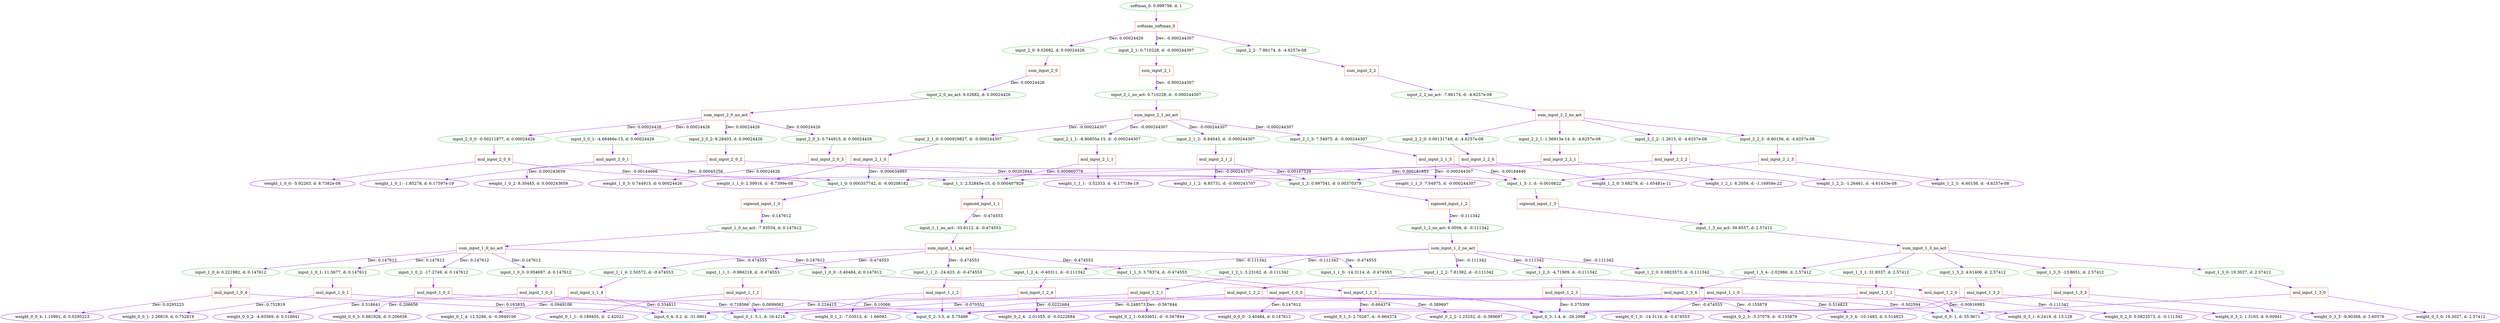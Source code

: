 digraph G {
0 [label="softmax_0: 0.999756, d: 1", shape=oval, color=limegreen];
1 [label="softmax_softmax_0", shape=box, color=tomato];
2 [label="input_2_0: 9.02682, d: 0.00024426", shape=oval, color=limegreen];
3 [label="sum_input_2_0", shape=box, color=tomato];
4 [label="input_2_0_no_act: 9.02682, d: 0.00024426", shape=oval, color=limegreen];
5 [label="sum_input_2_0_no_act", shape=box, color=tomato];
6 [label="input_2_0_0: -0.00211877, d: 0.00024426", shape=oval, color=limegreen];
7 [label="mul_input_2_0_0", shape=box, color=tomato];
8 [label="weight_1_0_0: -5.92263, d: 8.7382e-08", shape=oval, color=darkviolet];
9 [label="input_1_0: 0.000357742, d: -0.00208182", shape=oval, color=limegreen];
10 [label="sigmoid_input_1_0", shape=box, color=tomato];
11 [label="input_1_0_no_act: -7.93534, d: 0.147612", shape=oval, color=limegreen];
12 [label="sum_input_1_0_no_act", shape=box, color=tomato];
13 [label="input_1_0_0: -3.40484, d: 0.147612", shape=oval, color=limegreen];
14 [label="mul_input_1_0_0", shape=box, color=tomato];
15 [label="weight_0_0_0: -3.40484, d: 0.147612", shape=oval, color=darkviolet];
16 [label="input_0_0: 1, d: 55.9671", shape=oval, color=dodgerblue];
17 [label="input_1_0_1: 11.5677, d: 0.147612", shape=oval, color=limegreen];
18 [label="mul_input_1_0_1", shape=box, color=tomato];
19 [label="weight_0_0_1: 2.26819, d: 0.752819", shape=oval, color=darkviolet];
20 [label="input_0_1: 5.1, d: 16.4216", shape=oval, color=dodgerblue];
21 [label="input_1_0_2: -17.2749, d: 0.147612", shape=oval, color=limegreen];
22 [label="mul_input_1_0_2", shape=box, color=tomato];
23 [label="weight_0_0_2: -4.93569, d: 0.516641", shape=oval, color=darkviolet];
24 [label="input_0_2: 3.5, d: 5.75486", shape=oval, color=dodgerblue];
25 [label="input_1_0_3: 0.954697, d: 0.147612", shape=oval, color=limegreen];
26 [label="mul_input_1_0_3", shape=box, color=tomato];
27 [label="weight_0_0_3: 0.681926, d: 0.206656", shape=oval, color=darkviolet];
28 [label="input_0_3: 1.4, d: -26.2998", shape=oval, color=dodgerblue];
29 [label="input_1_0_4: 0.221982, d: 0.147612", shape=oval, color=limegreen];
30 [label="mul_input_1_0_4", shape=box, color=tomato];
31 [label="weight_0_0_4: 1.10991, d: 0.0295223", shape=oval, color=darkviolet];
32 [label="input_0_4: 0.2, d: -31.6801", shape=oval, color=dodgerblue];
33 [label="input_2_0_1: -4.68466e-15, d: 0.00024426", shape=oval, color=limegreen];
34 [label="mul_input_2_0_1", shape=box, color=tomato];
35 [label="weight_1_0_1: -1.85278, d: 6.17597e-19", shape=oval, color=darkviolet];
36 [label="input_1_1: 2.52845e-15, d: 0.000407929", shape=oval, color=limegreen];
37 [label="sigmoid_input_1_1", shape=box, color=tomato];
38 [label="input_1_1_no_act: -33.6112, d: -0.474553", shape=oval, color=limegreen];
39 [label="sum_input_1_1_no_act", shape=box, color=tomato];
40 [label="input_1_1_0: -14.3114, d: -0.474553", shape=oval, color=limegreen];
41 [label="mul_input_1_1_0", shape=box, color=tomato];
42 [label="weight_0_1_0: -14.3114, d: -0.474553", shape=oval, color=darkviolet];
43 [label="input_1_1_1: -0.966218, d: -0.474553", shape=oval, color=limegreen];
44 [label="mul_input_1_1_1", shape=box, color=tomato];
45 [label="weight_0_1_1: -0.189455, d: -2.42022", shape=oval, color=darkviolet];
46 [label="input_1_1_2: -24.623, d: -0.474553", shape=oval, color=limegreen];
47 [label="mul_input_1_1_2", shape=box, color=tomato];
48 [label="weight_0_1_2: -7.03513, d: -1.66093", shape=oval, color=darkviolet];
49 [label="input_1_1_3: 3.78374, d: -0.474553", shape=oval, color=limegreen];
50 [label="mul_input_1_1_3", shape=box, color=tomato];
51 [label="weight_0_1_3: 2.70267, d: -0.664374", shape=oval, color=darkviolet];
52 [label="input_1_1_4: 2.50572, d: -0.474553", shape=oval, color=limegreen];
53 [label="mul_input_1_1_4", shape=box, color=tomato];
54 [label="weight_0_1_4: 12.5286, d: -0.0949106", shape=oval, color=darkviolet];
55 [label="input_2_0_2: 8.28403, d: 0.00024426", shape=oval, color=limegreen];
56 [label="mul_input_2_0_2", shape=box, color=tomato];
57 [label="weight_1_0_2: 8.30445, d: 0.000243659", shape=oval, color=darkviolet];
58 [label="input_1_2: 0.997541, d: 0.00370379", shape=oval, color=limegreen];
59 [label="sigmoid_input_1_2", shape=box, color=tomato];
60 [label="input_1_2_no_act: 6.0056, d: -0.111342", shape=oval, color=limegreen];
61 [label="sum_input_1_2_no_act", shape=box, color=tomato];
62 [label="input_1_2_0: 0.0823573, d: -0.111342", shape=oval, color=limegreen];
63 [label="mul_input_1_2_0", shape=box, color=tomato];
64 [label="weight_0_2_0: 0.0823573, d: -0.111342", shape=oval, color=darkviolet];
65 [label="input_1_2_1: 3.23162, d: -0.111342", shape=oval, color=limegreen];
66 [label="mul_input_1_2_1", shape=box, color=tomato];
67 [label="weight_0_2_1: 0.633651, d: -0.567844", shape=oval, color=darkviolet];
68 [label="input_1_2_2: 7.81382, d: -0.111342", shape=oval, color=limegreen];
69 [label="mul_input_1_2_2", shape=box, color=tomato];
70 [label="weight_0_2_2: 2.23252, d: -0.389697", shape=oval, color=darkviolet];
71 [label="input_1_2_3: -4.71909, d: -0.111342", shape=oval, color=limegreen];
72 [label="mul_input_1_2_3", shape=box, color=tomato];
73 [label="weight_0_2_3: -3.37078, d: -0.155879", shape=oval, color=darkviolet];
74 [label="input_1_2_4: -0.40311, d: -0.111342", shape=oval, color=limegreen];
75 [label="mul_input_1_2_4", shape=box, color=tomato];
76 [label="weight_0_2_4: -2.01555, d: -0.0222684", shape=oval, color=darkviolet];
77 [label="input_2_0_3: 0.744915, d: 0.00024426", shape=oval, color=limegreen];
78 [label="mul_input_2_0_3", shape=box, color=tomato];
79 [label="weight_1_0_3: 0.744915, d: 0.00024426", shape=oval, color=darkviolet];
80 [label="input_1_3: 1, d: -0.0016622", shape=oval, color=limegreen];
81 [label="sigmoid_input_1_3", shape=box, color=tomato];
82 [label="input_1_3_no_act: 39.8557, d: 2.57412", shape=oval, color=limegreen];
83 [label="sum_input_1_3_no_act", shape=box, color=tomato];
84 [label="input_1_3_0: 19.3027, d: 2.57412", shape=oval, color=limegreen];
85 [label="mul_input_1_3_0", shape=box, color=tomato];
86 [label="weight_0_3_0: 19.3027, d: 2.57412", shape=oval, color=darkviolet];
87 [label="input_1_3_1: 31.8337, d: 2.57412", shape=oval, color=limegreen];
88 [label="mul_input_1_3_1", shape=box, color=tomato];
89 [label="weight_0_3_1: 6.2419, d: 13.128", shape=oval, color=darkviolet];
90 [label="input_1_3_2: 4.61406, d: 2.57412", shape=oval, color=limegreen];
91 [label="mul_input_1_3_2", shape=box, color=tomato];
92 [label="weight_0_3_2: 1.3183, d: 9.00941", shape=oval, color=darkviolet];
93 [label="input_1_3_3: -13.8651, d: 2.57412", shape=oval, color=limegreen];
94 [label="mul_input_1_3_3", shape=box, color=tomato];
95 [label="weight_0_3_3: -9.90368, d: 3.60376", shape=oval, color=darkviolet];
96 [label="input_1_3_4: -2.02966, d: 2.57412", shape=oval, color=limegreen];
97 [label="mul_input_1_3_4", shape=box, color=tomato];
98 [label="weight_0_3_4: -10.1483, d: 0.514823", shape=oval, color=darkviolet];
99 [label="input_2_1: 0.710228, d: -0.000244307", shape=oval, color=limegreen];
100 [label="sum_input_2_1", shape=box, color=tomato];
101 [label="input_2_1_no_act: 0.710228, d: -0.000244307", shape=oval, color=limegreen];
102 [label="sum_input_2_1_no_act", shape=box, color=tomato];
103 [label="input_2_1_0: 0.000929827, d: -0.000244307", shape=oval, color=limegreen];
104 [label="mul_input_2_1_0", shape=box, color=tomato];
105 [label="weight_1_1_0: 2.59916, d: -8.7399e-08", shape=oval, color=darkviolet];
106 [label="input_2_1_1: -8.90855e-15, d: -0.000244307", shape=oval, color=limegreen];
107 [label="mul_input_2_1_1", shape=box, color=tomato];
108 [label="weight_1_1_1: -3.52333, d: -6.17718e-19", shape=oval, color=darkviolet];
109 [label="input_2_1_2: -6.84045, d: -0.000244307", shape=oval, color=limegreen];
110 [label="mul_input_2_1_2", shape=box, color=tomato];
111 [label="weight_1_1_2: -6.85731, d: -0.000243707", shape=oval, color=darkviolet];
112 [label="input_2_1_3: 7.54975, d: -0.000244307", shape=oval, color=limegreen];
113 [label="mul_input_2_1_3", shape=box, color=tomato];
114 [label="weight_1_1_3: 7.54975, d: -0.000244307", shape=oval, color=darkviolet];
115 [label="input_2_2: -7.86174, d: -4.6257e-08", shape=oval, color=limegreen];
116 [label="sum_input_2_2", shape=box, color=tomato];
117 [label="input_2_2_no_act: -7.86174, d: -4.6257e-08", shape=oval, color=limegreen];
118 [label="sum_input_2_2_no_act", shape=box, color=tomato];
119 [label="input_2_2_0: 0.00131749, d: -4.6257e-08", shape=oval, color=limegreen];
120 [label="mul_input_2_2_0", shape=box, color=tomato];
121 [label="weight_1_2_0: 3.68278, d: -1.65481e-11", shape=oval, color=darkviolet];
122 [label="input_2_2_1: 1.56913e-14, d: -4.6257e-08", shape=oval, color=limegreen];
123 [label="mul_input_2_2_1", shape=box, color=tomato];
124 [label="weight_1_2_1: 6.2059, d: -1.16958e-22", shape=oval, color=darkviolet];
125 [label="input_2_2_2: -1.2615, d: -4.6257e-08", shape=oval, color=limegreen];
126 [label="mul_input_2_2_2", shape=box, color=tomato];
127 [label="weight_1_2_2: -1.26461, d: -4.61433e-08", shape=oval, color=darkviolet];
128 [label="input_2_2_3: -6.60156, d: -4.6257e-08", shape=oval, color=limegreen];
129 [label="mul_input_2_2_3", shape=box, color=tomato];
130 [label="weight_1_2_3: -6.60156, d: -4.6257e-08", shape=oval, color=darkviolet];
0->1  [color=purple]
 [label=""];
1->2  [color=purple]
 [label="Dev: 0.00024426"];
2->3  [color=purple]
 [label=""];
3->4  [color=purple]
 [label="Dev: 0.00024426"];
4->5  [color=purple]
 [label=""];
5->6  [color=purple]
 [label="Dev: 0.00024426"];
6->7  [color=purple]
 [label=""];
7->8  [color=purple]
 [label=""];
7->9  [color=purple]
 [label="Dev: -0.00144666"];
9->10  [color=purple]
 [label=""];
10->11  [color=purple]
 [label="Dev: 0.147612"];
11->12  [color=purple]
 [label=""];
12->13  [color=purple]
 [label="Dev: 0.147612"];
13->14  [color=purple]
 [label=""];
14->15  [color=purple]
 [label="Dev: 0.147612"];
14->16  [color=purple]
 [label="Dev: -0.502594"];
12->17  [color=purple]
 [label="Dev: 0.147612"];
17->18  [color=purple]
 [label=""];
18->19  [color=purple]
 [label="Dev: 0.752819"];
18->20  [color=purple]
 [label="Dev: 0.334811"];
12->21  [color=purple]
 [label="Dev: 0.147612"];
21->22  [color=purple]
 [label=""];
22->23  [color=purple]
 [label="Dev: 0.516641"];
22->24  [color=purple]
 [label="Dev: -0.728566"];
12->25  [color=purple]
 [label="Dev: 0.147612"];
25->26  [color=purple]
 [label=""];
26->27  [color=purple]
 [label="Dev: 0.206656"];
26->28  [color=purple]
 [label="Dev: 0.10066"];
12->29  [color=purple]
 [label="Dev: 0.147612"];
29->30  [color=purple]
 [label=""];
30->31  [color=purple]
 [label="Dev: 0.0295223"];
30->32  [color=purple]
 [label="Dev: 0.163835"];
5->33  [color=purple]
 [label="Dev: 0.00024426"];
33->34  [color=purple]
 [label=""];
34->35  [color=purple]
 [label=""];
34->36  [color=purple]
 [label="Dev: -0.00045256"];
36->37  [color=purple]
 [label=""];
37->38  [color=purple]
 [label="Dev: -0.474553"];
38->39  [color=purple]
 [label=""];
39->40  [color=purple]
 [label="Dev: -0.474553"];
40->41  [color=purple]
 [label=""];
41->42  [color=purple]
 [label="Dev: -0.474553"];
41->16  [color=purple]
 [label=""];
39->43  [color=purple]
 [label="Dev: -0.474553"];
43->44  [color=purple]
 [label=""];
44->45  [color=purple]
 [label=""];
44->20  [color=purple]
 [label="Dev: 0.0899062"];
39->46  [color=purple]
 [label="Dev: -0.474553"];
46->47  [color=purple]
 [label=""];
47->48  [color=purple]
 [label=""];
47->24  [color=purple]
 [label=""];
39->49  [color=purple]
 [label="Dev: -0.474553"];
49->50  [color=purple]
 [label=""];
50->51  [color=purple]
 [label="Dev: -0.664374"];
50->28  [color=purple]
 [label=""];
39->52  [color=purple]
 [label="Dev: -0.474553"];
52->53  [color=purple]
 [label=""];
53->54  [color=purple]
 [label="Dev: -0.0949106"];
53->32  [color=purple]
 [label=""];
5->55  [color=purple]
 [label="Dev: 0.00024426"];
55->56  [color=purple]
 [label=""];
56->57  [color=purple]
 [label="Dev: 0.000243659"];
56->58  [color=purple]
 [label="Dev: 0.00202844"];
58->59  [color=purple]
 [label=""];
59->60  [color=purple]
 [label="Dev: -0.111342"];
60->61  [color=purple]
 [label=""];
61->62  [color=purple]
 [label="Dev: -0.111342"];
62->63  [color=purple]
 [label=""];
63->64  [color=purple]
 [label="Dev: -0.111342"];
63->16  [color=purple]
 [label="Dev: -0.00916983"];
61->65  [color=purple]
 [label="Dev: -0.111342"];
65->66  [color=purple]
 [label=""];
66->67  [color=purple]
 [label="Dev: -0.567844"];
66->20  [color=purple]
 [label="Dev: -0.070552"];
61->68  [color=purple]
 [label="Dev: -0.111342"];
68->69  [color=purple]
 [label=""];
69->70  [color=purple]
 [label="Dev: -0.389697"];
69->24  [color=purple]
 [label="Dev: -0.248573"];
61->71  [color=purple]
 [label="Dev: -0.111342"];
71->72  [color=purple]
 [label=""];
72->73  [color=purple]
 [label="Dev: -0.155879"];
72->28  [color=purple]
 [label="Dev: 0.375309"];
61->74  [color=purple]
 [label="Dev: -0.111342"];
74->75  [color=purple]
 [label=""];
75->76  [color=purple]
 [label="Dev: -0.0222684"];
75->32  [color=purple]
 [label="Dev: 0.224415"];
5->77  [color=purple]
 [label="Dev: 0.00024426"];
77->78  [color=purple]
 [label=""];
78->79  [color=purple]
 [label="Dev: 0.00024426"];
78->80  [color=purple]
 [label="Dev: 0.000181953"];
80->81  [color=purple]
 [label=""];
81->82  [color=purple]
 [label=""];
82->83  [color=purple]
 [label=""];
83->84  [color=purple]
 [label=""];
84->85  [color=purple]
 [label=""];
85->86  [color=purple]
 [label=""];
85->16  [color=purple]
 [label=""];
83->87  [color=purple]
 [label=""];
87->88  [color=purple]
 [label=""];
88->89  [color=purple]
 [label=""];
88->20  [color=purple]
 [label=""];
83->90  [color=purple]
 [label=""];
90->91  [color=purple]
 [label=""];
91->92  [color=purple]
 [label=""];
91->24  [color=purple]
 [label=""];
83->93  [color=purple]
 [label=""];
93->94  [color=purple]
 [label=""];
94->95  [color=purple]
 [label=""];
94->28  [color=purple]
 [label=""];
83->96  [color=purple]
 [label=""];
96->97  [color=purple]
 [label=""];
97->98  [color=purple]
 [label="Dev: 0.514823"];
97->32  [color=purple]
 [label=""];
1->99  [color=purple]
 [label="Dev: -0.000244307"];
99->100  [color=purple]
 [label=""];
100->101  [color=purple]
 [label="Dev: -0.000244307"];
101->102  [color=purple]
 [label=""];
102->103  [color=purple]
 [label="Dev: -0.000244307"];
103->104  [color=purple]
 [label=""];
104->105  [color=purple]
 [label=""];
104->9  [color=purple]
 [label="Dev: -0.000634993"];
102->106  [color=purple]
 [label="Dev: -0.000244307"];
106->107  [color=purple]
 [label=""];
107->108  [color=purple]
 [label=""];
107->36  [color=purple]
 [label="Dev: 0.000860776"];
102->109  [color=purple]
 [label="Dev: -0.000244307"];
109->110  [color=purple]
 [label=""];
110->111  [color=purple]
 [label="Dev: -0.000243707"];
110->58  [color=purple]
 [label="Dev: 0.00167529"];
102->112  [color=purple]
 [label="Dev: -0.000244307"];
112->113  [color=purple]
 [label=""];
113->114  [color=purple]
 [label="Dev: -0.000244307"];
113->80  [color=purple]
 [label="Dev: -0.00184446"];
1->115  [color=purple]
 [label=""];
115->116  [color=purple]
 [label=""];
116->117  [color=purple]
 [label=""];
117->118  [color=purple]
 [label=""];
118->119  [color=purple]
 [label=""];
119->120  [color=purple]
 [label=""];
120->121  [color=purple]
 [label=""];
120->9  [color=purple]
 [label=""];
118->122  [color=purple]
 [label=""];
122->123  [color=purple]
 [label=""];
123->124  [color=purple]
 [label=""];
123->36  [color=purple]
 [label=""];
118->125  [color=purple]
 [label=""];
125->126  [color=purple]
 [label=""];
126->127  [color=purple]
 [label=""];
126->58  [color=purple]
 [label=""];
118->128  [color=purple]
 [label=""];
128->129  [color=purple]
 [label=""];
129->130  [color=purple]
 [label=""];
129->80  [color=purple]
 [label=""];
}
